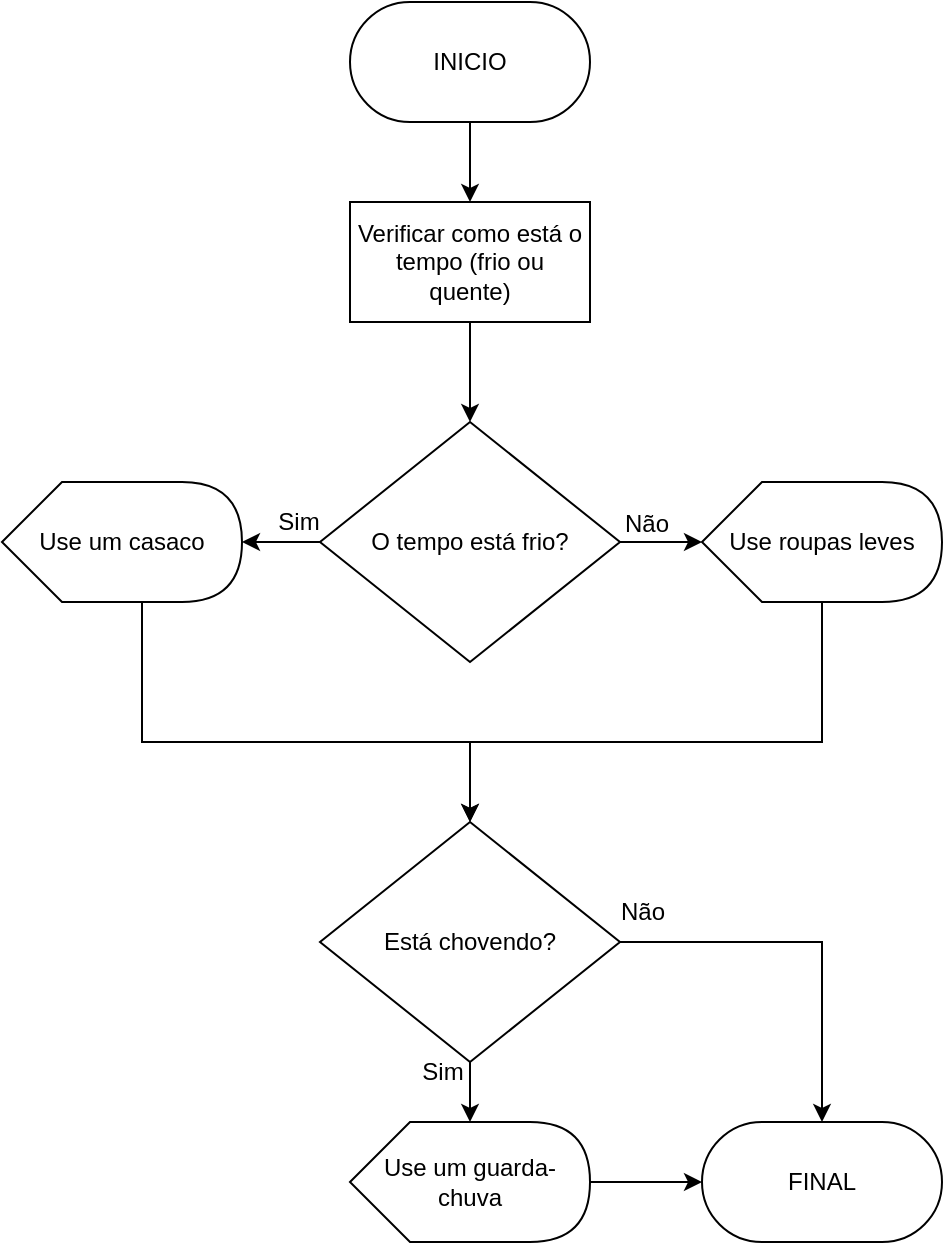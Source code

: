 <mxfile version="26.0.14">
  <diagram name="Página-1" id="GDfTMsJGlhzAd1TaEO92">
    <mxGraphModel grid="1" page="1" gridSize="10" guides="1" tooltips="1" connect="1" arrows="1" fold="1" pageScale="1" pageWidth="827" pageHeight="1169" math="0" shadow="0">
      <root>
        <mxCell id="0" />
        <mxCell id="1" parent="0" />
        <mxCell id="WjTRTbFCBJ-_iwWFxgis-30" style="edgeStyle=orthogonalEdgeStyle;rounded=0;orthogonalLoop=1;jettySize=auto;html=1;" edge="1" parent="1" source="WjTRTbFCBJ-_iwWFxgis-1" target="WjTRTbFCBJ-_iwWFxgis-3">
          <mxGeometry relative="1" as="geometry" />
        </mxCell>
        <mxCell id="WjTRTbFCBJ-_iwWFxgis-1" value="INICIO" style="rounded=1;whiteSpace=wrap;html=1;arcSize=50;" vertex="1" parent="1">
          <mxGeometry x="354" y="150" width="120" height="60" as="geometry" />
        </mxCell>
        <mxCell id="WjTRTbFCBJ-_iwWFxgis-2" value="FINAL" style="rounded=1;whiteSpace=wrap;html=1;arcSize=50;" vertex="1" parent="1">
          <mxGeometry x="530" y="710" width="120" height="60" as="geometry" />
        </mxCell>
        <mxCell id="WjTRTbFCBJ-_iwWFxgis-5" style="edgeStyle=orthogonalEdgeStyle;rounded=0;orthogonalLoop=1;jettySize=auto;html=1;entryX=0.5;entryY=0;entryDx=0;entryDy=0;" edge="1" parent="1" source="WjTRTbFCBJ-_iwWFxgis-3" target="WjTRTbFCBJ-_iwWFxgis-4">
          <mxGeometry relative="1" as="geometry" />
        </mxCell>
        <mxCell id="WjTRTbFCBJ-_iwWFxgis-3" value="Verificar como está o tempo (frio ou quente)" style="rounded=0;whiteSpace=wrap;html=1;" vertex="1" parent="1">
          <mxGeometry x="354" y="250" width="120" height="60" as="geometry" />
        </mxCell>
        <mxCell id="WjTRTbFCBJ-_iwWFxgis-8" style="edgeStyle=orthogonalEdgeStyle;rounded=0;orthogonalLoop=1;jettySize=auto;html=1;" edge="1" parent="1" source="WjTRTbFCBJ-_iwWFxgis-4" target="WjTRTbFCBJ-_iwWFxgis-14">
          <mxGeometry relative="1" as="geometry">
            <mxPoint x="310" y="420" as="targetPoint" />
          </mxGeometry>
        </mxCell>
        <mxCell id="WjTRTbFCBJ-_iwWFxgis-9" style="edgeStyle=orthogonalEdgeStyle;rounded=0;orthogonalLoop=1;jettySize=auto;html=1;entryX=0;entryY=0.5;entryDx=0;entryDy=0;entryPerimeter=0;" edge="1" parent="1" source="WjTRTbFCBJ-_iwWFxgis-4" target="WjTRTbFCBJ-_iwWFxgis-15">
          <mxGeometry relative="1" as="geometry">
            <mxPoint x="530" y="420" as="targetPoint" />
          </mxGeometry>
        </mxCell>
        <mxCell id="WjTRTbFCBJ-_iwWFxgis-4" value="O tempo está frio?" style="rhombus;whiteSpace=wrap;html=1;" vertex="1" parent="1">
          <mxGeometry x="339" y="360" width="150" height="120" as="geometry" />
        </mxCell>
        <mxCell id="WjTRTbFCBJ-_iwWFxgis-18" style="edgeStyle=orthogonalEdgeStyle;rounded=0;orthogonalLoop=1;jettySize=auto;html=1;" edge="1" parent="1" source="WjTRTbFCBJ-_iwWFxgis-14" target="WjTRTbFCBJ-_iwWFxgis-16">
          <mxGeometry relative="1" as="geometry">
            <Array as="points">
              <mxPoint x="250" y="520" />
              <mxPoint x="414" y="520" />
            </Array>
          </mxGeometry>
        </mxCell>
        <mxCell id="WjTRTbFCBJ-_iwWFxgis-14" value="Use um casaco" style="shape=display;whiteSpace=wrap;html=1;size=0.25;" vertex="1" parent="1">
          <mxGeometry x="180" y="390" width="120" height="60" as="geometry" />
        </mxCell>
        <mxCell id="WjTRTbFCBJ-_iwWFxgis-20" style="edgeStyle=orthogonalEdgeStyle;rounded=0;orthogonalLoop=1;jettySize=auto;html=1;entryX=0.5;entryY=0;entryDx=0;entryDy=0;exitX=0;exitY=0;exitDx=60;exitDy=60;exitPerimeter=0;" edge="1" parent="1" source="WjTRTbFCBJ-_iwWFxgis-15" target="WjTRTbFCBJ-_iwWFxgis-16">
          <mxGeometry relative="1" as="geometry">
            <Array as="points">
              <mxPoint x="590" y="520" />
              <mxPoint x="414" y="520" />
            </Array>
          </mxGeometry>
        </mxCell>
        <mxCell id="WjTRTbFCBJ-_iwWFxgis-15" value="Use roupas leves" style="shape=display;whiteSpace=wrap;html=1;size=0.25;" vertex="1" parent="1">
          <mxGeometry x="530" y="390" width="120" height="60" as="geometry" />
        </mxCell>
        <mxCell id="WjTRTbFCBJ-_iwWFxgis-24" style="edgeStyle=orthogonalEdgeStyle;rounded=0;orthogonalLoop=1;jettySize=auto;html=1;" edge="1" parent="1" source="WjTRTbFCBJ-_iwWFxgis-16" target="WjTRTbFCBJ-_iwWFxgis-2">
          <mxGeometry relative="1" as="geometry" />
        </mxCell>
        <mxCell id="WjTRTbFCBJ-_iwWFxgis-16" value="Está chovendo?" style="rhombus;whiteSpace=wrap;html=1;" vertex="1" parent="1">
          <mxGeometry x="339" y="560" width="150" height="120" as="geometry" />
        </mxCell>
        <mxCell id="WjTRTbFCBJ-_iwWFxgis-25" style="edgeStyle=orthogonalEdgeStyle;rounded=0;orthogonalLoop=1;jettySize=auto;html=1;entryX=0;entryY=0.5;entryDx=0;entryDy=0;" edge="1" parent="1" source="WjTRTbFCBJ-_iwWFxgis-22" target="WjTRTbFCBJ-_iwWFxgis-2">
          <mxGeometry relative="1" as="geometry" />
        </mxCell>
        <mxCell id="WjTRTbFCBJ-_iwWFxgis-22" value="Use um guarda-chuva" style="shape=display;whiteSpace=wrap;html=1;size=0.25;" vertex="1" parent="1">
          <mxGeometry x="354" y="710" width="120" height="60" as="geometry" />
        </mxCell>
        <mxCell id="WjTRTbFCBJ-_iwWFxgis-23" style="edgeStyle=orthogonalEdgeStyle;rounded=0;orthogonalLoop=1;jettySize=auto;html=1;entryX=0;entryY=0;entryDx=60;entryDy=0;entryPerimeter=0;" edge="1" parent="1" source="WjTRTbFCBJ-_iwWFxgis-16" target="WjTRTbFCBJ-_iwWFxgis-22">
          <mxGeometry relative="1" as="geometry" />
        </mxCell>
        <mxCell id="WjTRTbFCBJ-_iwWFxgis-26" value="Sim" style="text;html=1;align=center;verticalAlign=middle;resizable=0;points=[];autosize=1;strokeColor=none;fillColor=none;" vertex="1" parent="1">
          <mxGeometry x="380" y="670" width="40" height="30" as="geometry" />
        </mxCell>
        <mxCell id="WjTRTbFCBJ-_iwWFxgis-27" value="Não" style="text;html=1;align=center;verticalAlign=middle;resizable=0;points=[];autosize=1;strokeColor=none;fillColor=none;" vertex="1" parent="1">
          <mxGeometry x="475" y="590" width="50" height="30" as="geometry" />
        </mxCell>
        <mxCell id="WjTRTbFCBJ-_iwWFxgis-28" value="Sim" style="text;html=1;align=center;verticalAlign=middle;resizable=0;points=[];autosize=1;strokeColor=none;fillColor=none;" vertex="1" parent="1">
          <mxGeometry x="308" y="395" width="40" height="30" as="geometry" />
        </mxCell>
        <mxCell id="WjTRTbFCBJ-_iwWFxgis-29" value="Não" style="text;html=1;align=center;verticalAlign=middle;resizable=0;points=[];autosize=1;strokeColor=none;fillColor=none;" vertex="1" parent="1">
          <mxGeometry x="477" y="396" width="50" height="30" as="geometry" />
        </mxCell>
      </root>
    </mxGraphModel>
  </diagram>
</mxfile>
